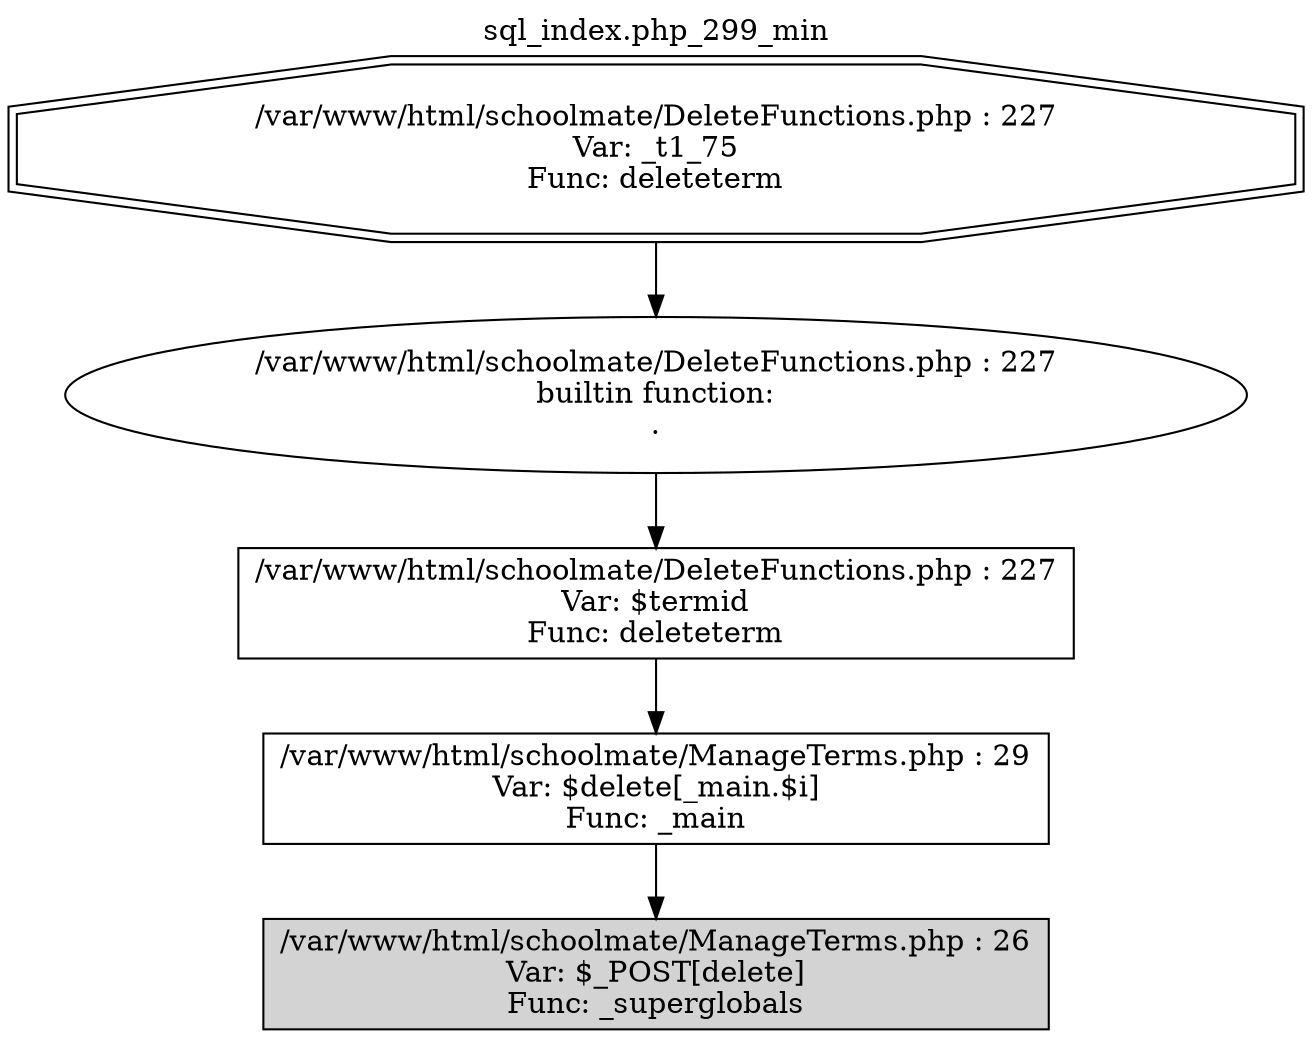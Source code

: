 digraph cfg {
  label="sql_index.php_299_min";
  labelloc=t;
  n1 [shape=doubleoctagon, label="/var/www/html/schoolmate/DeleteFunctions.php : 227\nVar: _t1_75\nFunc: deleteterm\n"];
  n2 [shape=ellipse, label="/var/www/html/schoolmate/DeleteFunctions.php : 227\nbuiltin function:\n.\n"];
  n3 [shape=box, label="/var/www/html/schoolmate/DeleteFunctions.php : 227\nVar: $termid\nFunc: deleteterm\n"];
  n4 [shape=box, label="/var/www/html/schoolmate/ManageTerms.php : 29\nVar: $delete[_main.$i]\nFunc: _main\n"];
  n5 [shape=box, label="/var/www/html/schoolmate/ManageTerms.php : 26\nVar: $_POST[delete]\nFunc: _superglobals\n",style=filled];
  n1 -> n2;
  n2 -> n3;
  n3 -> n4;
  n4 -> n5;
}
